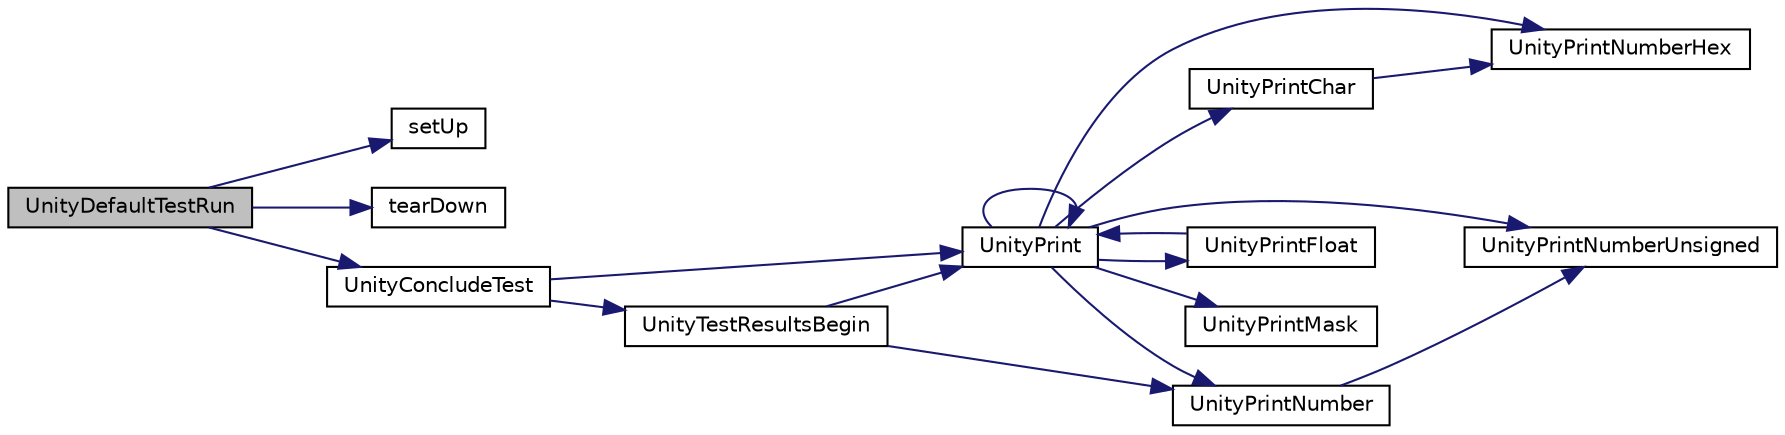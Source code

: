 digraph "UnityDefaultTestRun"
{
  edge [fontname="Helvetica",fontsize="10",labelfontname="Helvetica",labelfontsize="10"];
  node [fontname="Helvetica",fontsize="10",shape=record];
  rankdir="LR";
  Node166 [label="UnityDefaultTestRun",height=0.2,width=0.4,color="black", fillcolor="grey75", style="filled", fontcolor="black"];
  Node166 -> Node167 [color="midnightblue",fontsize="10",style="solid",fontname="Helvetica"];
  Node167 [label="setUp",height=0.2,width=0.4,color="black", fillcolor="white", style="filled",URL="$unity__fixture_8c.html#a95c834d6178047ce9e1bce7cbfea2836"];
  Node166 -> Node168 [color="midnightblue",fontsize="10",style="solid",fontname="Helvetica"];
  Node168 [label="tearDown",height=0.2,width=0.4,color="black", fillcolor="white", style="filled",URL="$unity__fixture_8c.html#a9909011e5fea0c018842eec4d93d0662"];
  Node166 -> Node169 [color="midnightblue",fontsize="10",style="solid",fontname="Helvetica"];
  Node169 [label="UnityConcludeTest",height=0.2,width=0.4,color="black", fillcolor="white", style="filled",URL="$unity_8c.html#a44f03f0124e59f6996da61946cc2a58e"];
  Node169 -> Node170 [color="midnightblue",fontsize="10",style="solid",fontname="Helvetica"];
  Node170 [label="UnityTestResultsBegin",height=0.2,width=0.4,color="black", fillcolor="white", style="filled",URL="$unity_8c.html#af87f4beffdad7f78fb592861e61b1bae"];
  Node170 -> Node171 [color="midnightblue",fontsize="10",style="solid",fontname="Helvetica"];
  Node171 [label="UnityPrint",height=0.2,width=0.4,color="black", fillcolor="white", style="filled",URL="$unity_8c.html#accff2eb4cfd0273e8ad62c37639d3e3c"];
  Node171 -> Node172 [color="midnightblue",fontsize="10",style="solid",fontname="Helvetica"];
  Node172 [label="UnityPrintChar",height=0.2,width=0.4,color="black", fillcolor="white", style="filled",URL="$unity_8c.html#aa3373f770c748cc1600d55cd8c7839c3"];
  Node172 -> Node173 [color="midnightblue",fontsize="10",style="solid",fontname="Helvetica"];
  Node173 [label="UnityPrintNumberHex",height=0.2,width=0.4,color="black", fillcolor="white", style="filled",URL="$unity_8c.html#ab5636c2c3e2d5ff0d89461e2323aa469"];
  Node171 -> Node174 [color="midnightblue",fontsize="10",style="solid",fontname="Helvetica"];
  Node174 [label="UnityPrintNumber",height=0.2,width=0.4,color="black", fillcolor="white", style="filled",URL="$unity_8c.html#a644211a214ab000dcabd5582c52e0313"];
  Node174 -> Node175 [color="midnightblue",fontsize="10",style="solid",fontname="Helvetica"];
  Node175 [label="UnityPrintNumberUnsigned",height=0.2,width=0.4,color="black", fillcolor="white", style="filled",URL="$unity_8c.html#a3ef388786e9a8e769d13af2601b592dc"];
  Node171 -> Node176 [color="midnightblue",fontsize="10",style="solid",fontname="Helvetica"];
  Node176 [label="UnityPrintFloat",height=0.2,width=0.4,color="black", fillcolor="white", style="filled",URL="$unity_8c.html#ac3d39bc0740a28949a2ba689588491c2"];
  Node176 -> Node171 [color="midnightblue",fontsize="10",style="solid",fontname="Helvetica"];
  Node171 -> Node175 [color="midnightblue",fontsize="10",style="solid",fontname="Helvetica"];
  Node171 -> Node177 [color="midnightblue",fontsize="10",style="solid",fontname="Helvetica"];
  Node177 [label="UnityPrintMask",height=0.2,width=0.4,color="black", fillcolor="white", style="filled",URL="$unity_8c.html#a207d5b3e2bfe8042b0505066ccd07c9b"];
  Node171 -> Node173 [color="midnightblue",fontsize="10",style="solid",fontname="Helvetica"];
  Node171 -> Node171 [color="midnightblue",fontsize="10",style="solid",fontname="Helvetica"];
  Node170 -> Node174 [color="midnightblue",fontsize="10",style="solid",fontname="Helvetica"];
  Node169 -> Node171 [color="midnightblue",fontsize="10",style="solid",fontname="Helvetica"];
}
